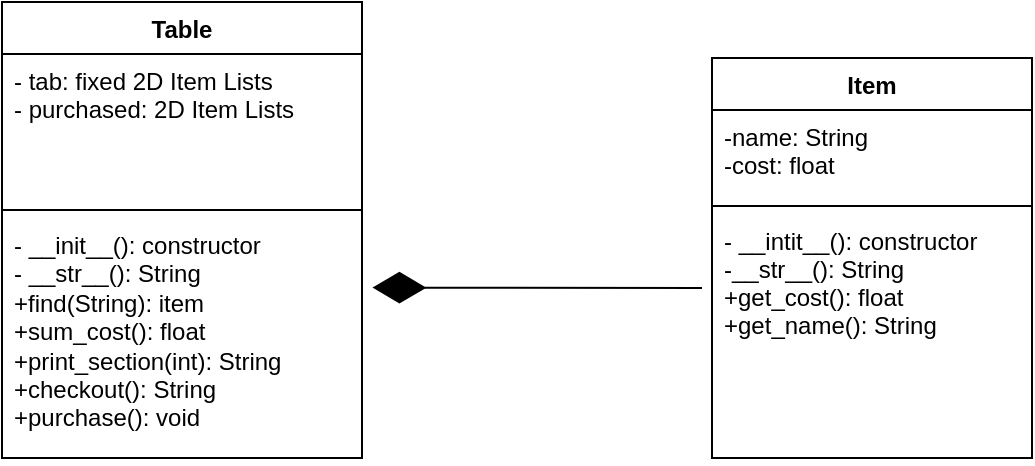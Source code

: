 <mxfile>
    <diagram name="Page-1" id="0xhTL03ZZ8w8dM94weIE">
        <mxGraphModel dx="1290" dy="830" grid="1" gridSize="10" guides="1" tooltips="1" connect="1" arrows="1" fold="1" page="1" pageScale="1" pageWidth="850" pageHeight="1100" math="0" shadow="0">
            <root>
                <mxCell id="0"/>
                <mxCell id="1" parent="0"/>
                <mxCell id="r9ktLhKTOW2aritXuNVh-1" value="Table" style="swimlane;fontStyle=1;align=center;verticalAlign=top;childLayout=stackLayout;horizontal=1;startSize=26;horizontalStack=0;resizeParent=1;resizeParentMax=0;resizeLast=0;collapsible=1;marginBottom=0;" parent="1" vertex="1">
                    <mxGeometry x="70" y="10" width="180" height="228" as="geometry">
                        <mxRectangle x="220" y="240" width="100" height="30" as="alternateBounds"/>
                    </mxGeometry>
                </mxCell>
                <mxCell id="r9ktLhKTOW2aritXuNVh-2" value="- tab: fixed 2D Item Lists&#10;- purchased: 2D Item Lists" style="text;strokeColor=none;fillColor=none;align=left;verticalAlign=top;spacingLeft=4;spacingRight=4;overflow=hidden;rotatable=0;points=[[0,0.5],[1,0.5]];portConstraint=eastwest;whiteSpace=wrap;" parent="r9ktLhKTOW2aritXuNVh-1" vertex="1">
                    <mxGeometry y="26" width="180" height="74" as="geometry"/>
                </mxCell>
                <mxCell id="r9ktLhKTOW2aritXuNVh-3" value="" style="line;strokeWidth=1;fillColor=none;align=left;verticalAlign=middle;spacingTop=-1;spacingLeft=3;spacingRight=3;rotatable=0;labelPosition=right;points=[];portConstraint=eastwest;strokeColor=inherit;" parent="r9ktLhKTOW2aritXuNVh-1" vertex="1">
                    <mxGeometry y="100" width="180" height="8" as="geometry"/>
                </mxCell>
                <mxCell id="r9ktLhKTOW2aritXuNVh-4" value="- __init__(): constructor&#10;- __str__(): String&#10;+find(String): item&#10;+sum_cost(): float&#10;+print_section(int): String&#10;+checkout(): String&#10;+purchase(): void" style="text;strokeColor=none;fillColor=none;align=left;verticalAlign=top;spacingLeft=4;spacingRight=4;overflow=hidden;rotatable=0;points=[[0,0.5],[1,0.5]];portConstraint=eastwest;whiteSpace=wrap;" parent="r9ktLhKTOW2aritXuNVh-1" vertex="1">
                    <mxGeometry y="108" width="180" height="120" as="geometry"/>
                </mxCell>
                <mxCell id="2" value="Item" style="swimlane;fontStyle=1;align=center;verticalAlign=top;childLayout=stackLayout;horizontal=1;startSize=26;horizontalStack=0;resizeParent=1;resizeParentMax=0;resizeLast=0;collapsible=1;marginBottom=0;whiteSpace=wrap;" vertex="1" parent="1">
                    <mxGeometry x="425" y="38" width="160" height="200" as="geometry"/>
                </mxCell>
                <mxCell id="3" value="-name: String&#10;-cost: float" style="text;strokeColor=none;fillColor=none;align=left;verticalAlign=top;spacingLeft=4;spacingRight=4;overflow=hidden;rotatable=0;points=[[0,0.5],[1,0.5]];portConstraint=eastwest;whiteSpace=wrap;" vertex="1" parent="2">
                    <mxGeometry y="26" width="160" height="44" as="geometry"/>
                </mxCell>
                <mxCell id="4" value="" style="line;strokeWidth=1;fillColor=none;align=left;verticalAlign=middle;spacingTop=-1;spacingLeft=3;spacingRight=3;rotatable=0;labelPosition=right;points=[];portConstraint=eastwest;strokeColor=inherit;" vertex="1" parent="2">
                    <mxGeometry y="70" width="160" height="8" as="geometry"/>
                </mxCell>
                <mxCell id="5" value="- __intit__(): constructor&#10;-__str__(): String&#10;+get_cost(): float&#10;+get_name(): String" style="text;strokeColor=none;fillColor=none;align=left;verticalAlign=top;spacingLeft=4;spacingRight=4;overflow=hidden;rotatable=0;points=[[0,0.5],[1,0.5]];portConstraint=eastwest;" vertex="1" parent="2">
                    <mxGeometry y="78" width="160" height="122" as="geometry"/>
                </mxCell>
                <mxCell id="6" value="" style="endArrow=diamondThin;endFill=1;endSize=24;html=1;entryX=1.029;entryY=0.29;entryDx=0;entryDy=0;entryPerimeter=0;" edge="1" parent="1" target="r9ktLhKTOW2aritXuNVh-4">
                    <mxGeometry width="160" relative="1" as="geometry">
                        <mxPoint x="420" y="153" as="sourcePoint"/>
                        <mxPoint x="410" y="150" as="targetPoint"/>
                        <Array as="points"/>
                    </mxGeometry>
                </mxCell>
            </root>
        </mxGraphModel>
    </diagram>
</mxfile>
